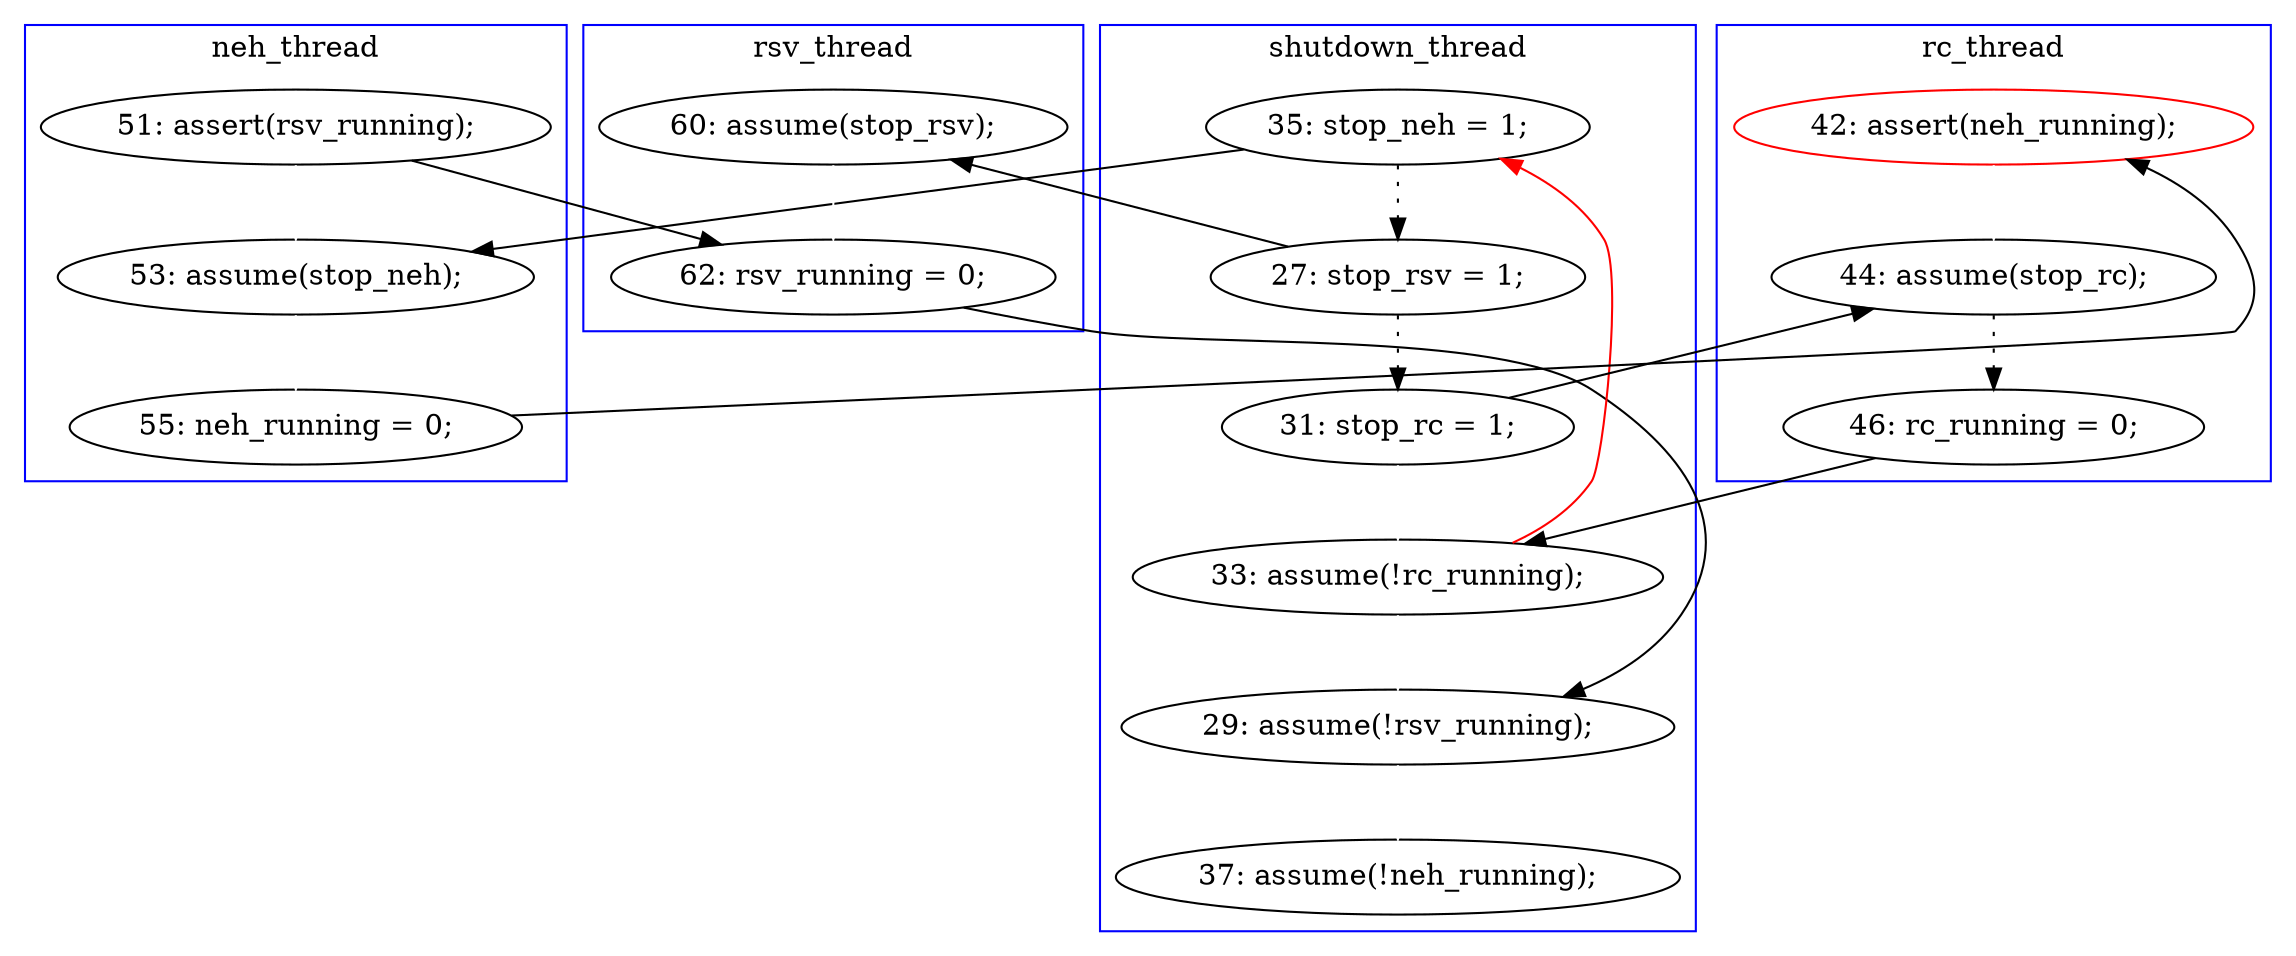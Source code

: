 digraph Counterexample {
	15 -> 21 [color = black, style = solid, constraint = false]
	12 -> 16 [color = black, style = solid, constraint = false]
	28 -> 29 [color = black, style = dotted]
	30 -> 33 [color = white, style = solid]
	12 -> 13 [color = black, style = dotted]
	30 -> 12 [color = red, style = solid, constraint = false]
	16 -> 23 [color = white, style = solid]
	23 -> 27 [color = black, style = solid, constraint = false]
	15 -> 16 [color = white, style = solid]
	29 -> 30 [color = black, style = solid, constraint = false]
	13 -> 20 [color = black, style = solid, constraint = false]
	18 -> 30 [color = white, style = solid]
	13 -> 18 [color = black, style = dotted]
	33 -> 34 [color = white, style = solid]
	18 -> 28 [color = black, style = solid, constraint = false]
	27 -> 28 [color = white, style = solid]
	21 -> 33 [color = black, style = solid, constraint = false]
	20 -> 21 [color = white, style = solid]
	subgraph cluster4 {
		label = rsv_thread
		color = blue
		21  [label = "62: rsv_running = 0;"]
		20  [label = "60: assume(stop_rsv);"]
	}
	subgraph cluster3 {
		label = neh_thread
		color = blue
		23  [label = "55: neh_running = 0;"]
		15  [label = "51: assert(rsv_running);"]
		16  [label = "53: assume(stop_neh);"]
	}
	subgraph cluster1 {
		label = shutdown_thread
		color = blue
		33  [label = "29: assume(!rsv_running);"]
		30  [label = "33: assume(!rc_running);"]
		13  [label = "27: stop_rsv = 1;"]
		12  [label = "35: stop_neh = 1;"]
		18  [label = "31: stop_rc = 1;"]
		34  [label = "37: assume(!neh_running);"]
	}
	subgraph cluster2 {
		label = rc_thread
		color = blue
		28  [label = "44: assume(stop_rc);"]
		29  [label = "46: rc_running = 0;"]
		27  [label = "42: assert(neh_running);", color = red]
	}
}